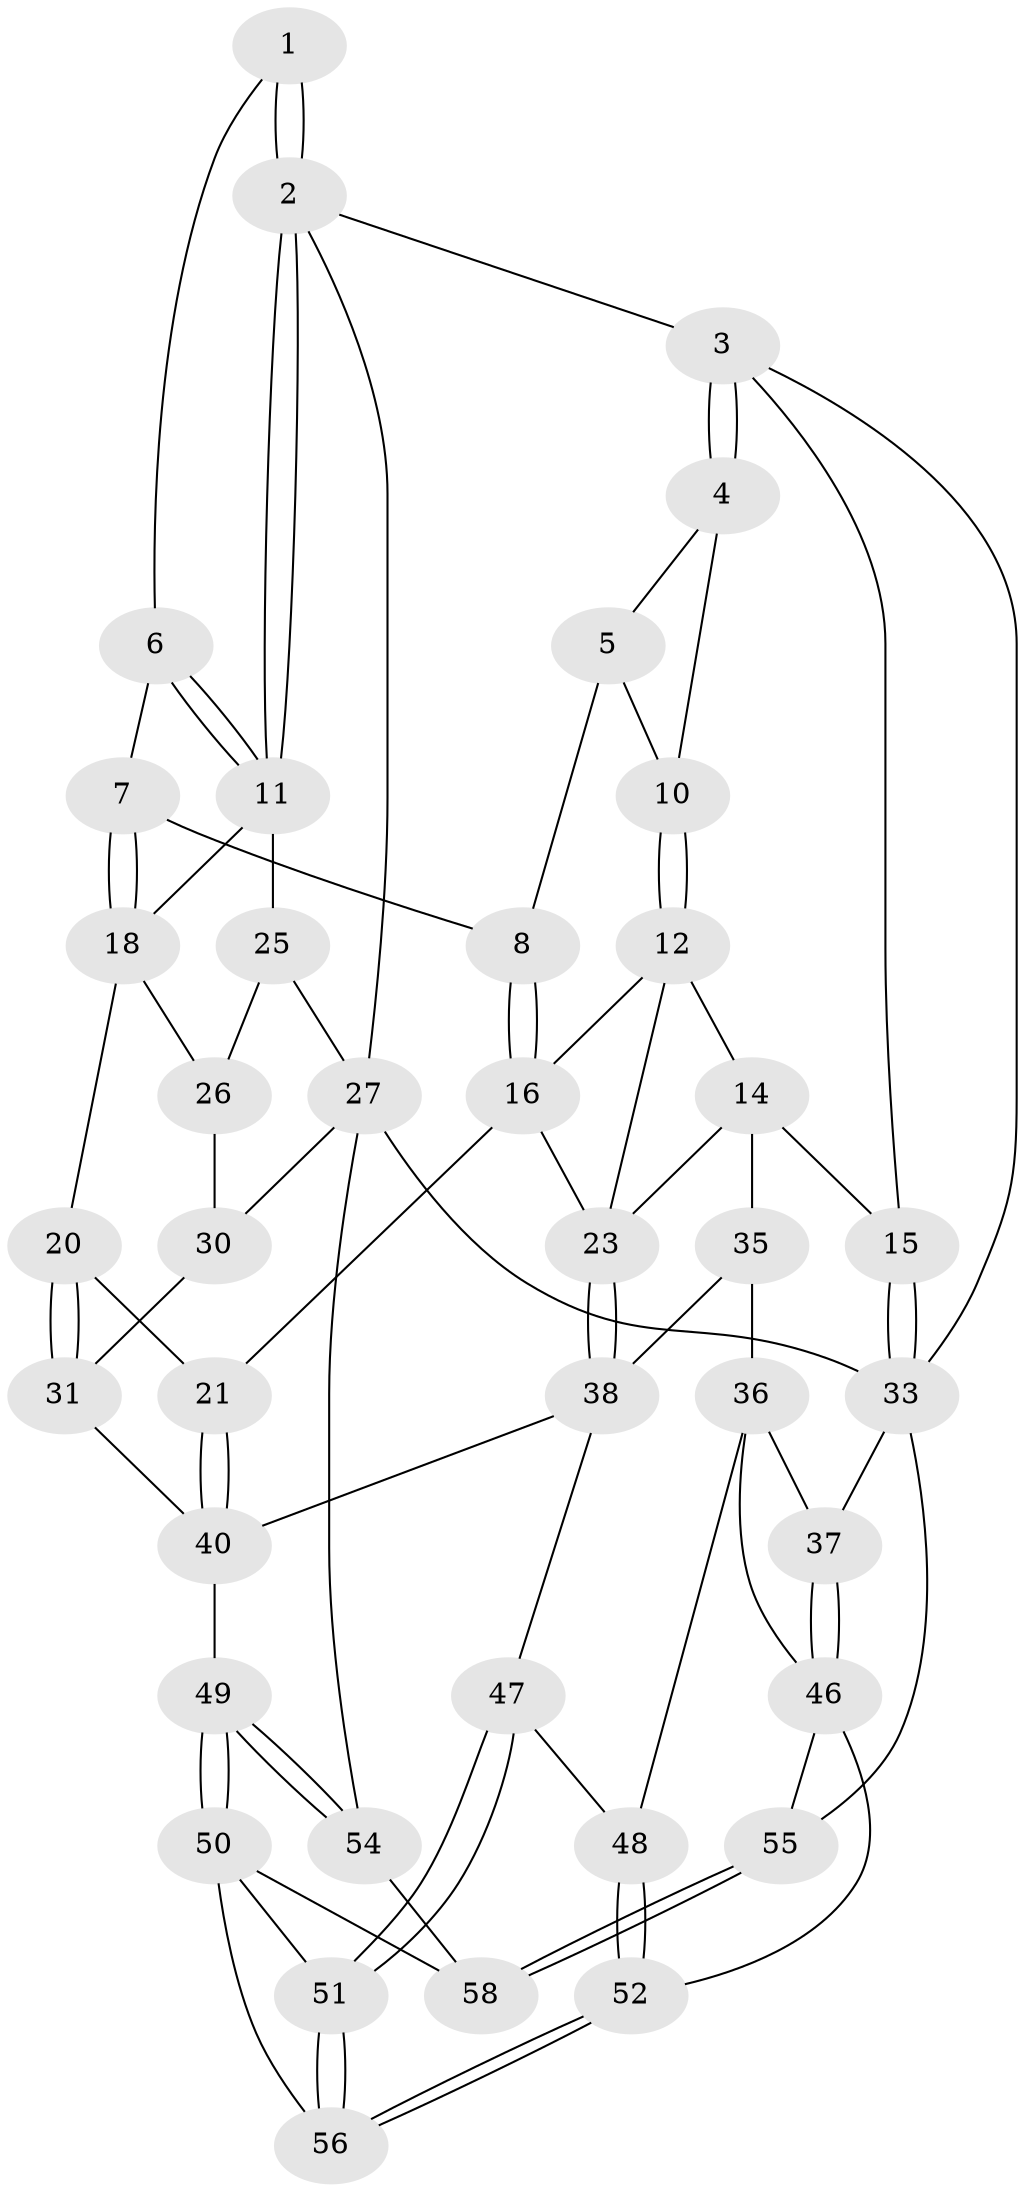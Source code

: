 // original degree distribution, {3: 0.034482758620689655, 6: 0.22413793103448276, 5: 0.4827586206896552, 4: 0.25862068965517243}
// Generated by graph-tools (version 1.1) at 2025/11/02/27/25 16:11:52]
// undirected, 40 vertices, 87 edges
graph export_dot {
graph [start="1"]
  node [color=gray90,style=filled];
  1 [pos="+0.7812185656118591+0"];
  2 [pos="+1+0"];
  3 [pos="+0+0"];
  4 [pos="+0.13569450556647525+0"];
  5 [pos="+0.537063678072047+0",super="+9"];
  6 [pos="+0.7857758619333117+0.14821645113443568"];
  7 [pos="+0.7043141251389591+0.24690392754613397"];
  8 [pos="+0.6767140711216484+0.24517155959168405"];
  10 [pos="+0.2652662428323655+0.10730183683900885"];
  11 [pos="+1+0",super="+17"];
  12 [pos="+0.2738543465378713+0.29497336318448714",super="+13"];
  14 [pos="+0+0.24904860399077505",super="+32"];
  15 [pos="+0+0.23427057723053504"];
  16 [pos="+0.6468245450631906+0.2766623838780682",super="+22"];
  18 [pos="+0.765309862138447+0.29057010946056483",super="+19"];
  20 [pos="+0.7895976733399309+0.499487621641882"];
  21 [pos="+0.6130864716562339+0.5118147216902205"];
  23 [pos="+0.413170850840131+0.46145018682156735",super="+24"];
  25 [pos="+1+0.2666356309184722",super="+28"];
  26 [pos="+0.8403997000687907+0.3417313826580522",super="+29"];
  27 [pos="+1+1",super="+43"];
  30 [pos="+0.9772543233915191+0.5638456029698377",super="+44"];
  31 [pos="+0.8070639195958866+0.6037815351355847",super="+41"];
  33 [pos="+0+0.5413030903530552",super="+34"];
  35 [pos="+0.16745955155114203+0.5153106955529356"];
  36 [pos="+0.14245989367076792+0.5487541135247245",super="+45"];
  37 [pos="+0.08037810580228014+0.5623360434557104"];
  38 [pos="+0.4233150700088521+0.604176860128978",super="+39"];
  40 [pos="+0.6109625782435688+0.6003201697324634",super="+42"];
  46 [pos="+0+1",super="+53"];
  47 [pos="+0.3831800930234313+0.7081748407576365"];
  48 [pos="+0.22633256360744097+0.6945460662512591"];
  49 [pos="+0.6948738059799286+0.8630743325075618"];
  50 [pos="+0.5394117464254803+0.8136693184152051",super="+57"];
  51 [pos="+0.3834928553239105+0.7092032734094946"];
  52 [pos="+0.2269093380444045+0.9084555102819009"];
  54 [pos="+0.8119125497309538+1"];
  55 [pos="+0+1"];
  56 [pos="+0.2998310534927488+0.8667109631097025"];
  58 [pos="+0.5476736420458508+1"];
  1 -- 2;
  1 -- 2;
  1 -- 6;
  2 -- 3;
  2 -- 11;
  2 -- 11;
  2 -- 27;
  3 -- 4;
  3 -- 4;
  3 -- 15;
  3 -- 33;
  4 -- 5;
  4 -- 10;
  5 -- 8;
  5 -- 10;
  6 -- 7;
  6 -- 11;
  6 -- 11;
  7 -- 8;
  7 -- 18;
  7 -- 18;
  8 -- 16;
  8 -- 16;
  10 -- 12;
  10 -- 12;
  11 -- 25;
  11 -- 18;
  12 -- 16;
  12 -- 14;
  12 -- 23;
  14 -- 15;
  14 -- 35;
  14 -- 23;
  15 -- 33;
  15 -- 33;
  16 -- 21;
  16 -- 23;
  18 -- 26;
  18 -- 20;
  20 -- 21;
  20 -- 31;
  20 -- 31;
  21 -- 40;
  21 -- 40;
  23 -- 38;
  23 -- 38;
  25 -- 26 [weight=2];
  25 -- 27;
  26 -- 30;
  27 -- 33;
  27 -- 54;
  27 -- 30;
  30 -- 31 [weight=2];
  31 -- 40;
  33 -- 37;
  33 -- 55;
  35 -- 36;
  35 -- 38;
  36 -- 37;
  36 -- 48;
  36 -- 46;
  37 -- 46;
  37 -- 46;
  38 -- 40;
  38 -- 47;
  40 -- 49;
  46 -- 52;
  46 -- 55;
  47 -- 48;
  47 -- 51;
  47 -- 51;
  48 -- 52;
  48 -- 52;
  49 -- 50;
  49 -- 50;
  49 -- 54;
  49 -- 54;
  50 -- 51;
  50 -- 56;
  50 -- 58;
  51 -- 56;
  51 -- 56;
  52 -- 56;
  52 -- 56;
  54 -- 58;
  55 -- 58;
  55 -- 58;
}
